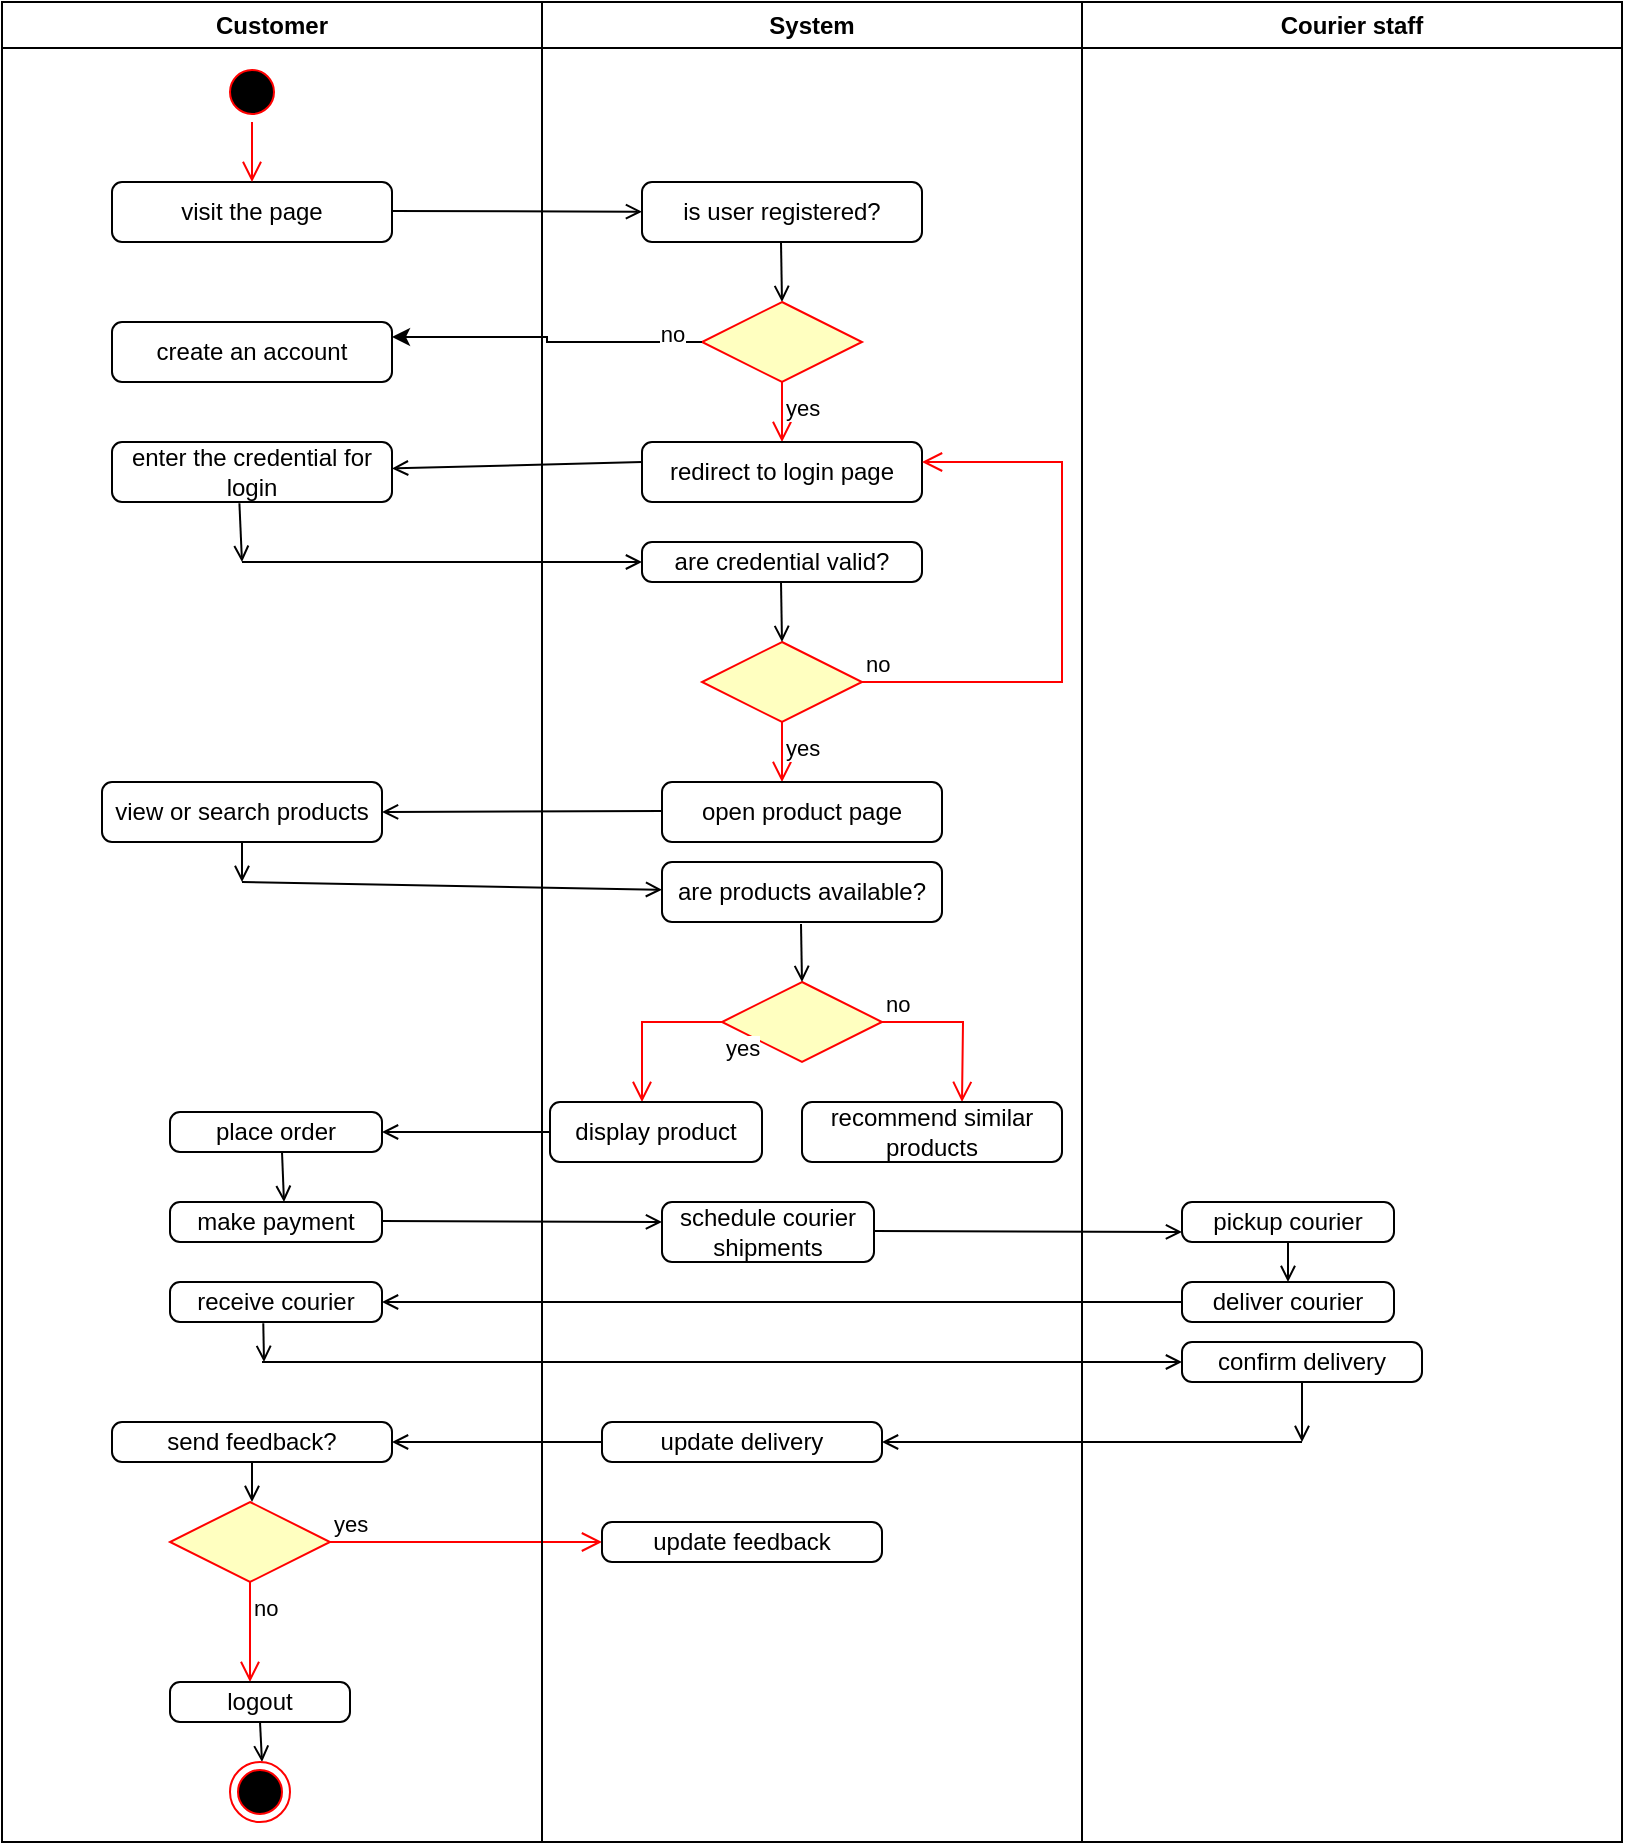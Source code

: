 <mxfile version="24.6.4" type="device">
  <diagram id="prtHgNgQTEPvFCAcTncT" name="Page-1">
    <mxGraphModel dx="1034" dy="446" grid="1" gridSize="10" guides="1" tooltips="1" connect="1" arrows="1" fold="1" page="1" pageScale="1" pageWidth="827" pageHeight="1169" math="0" shadow="0">
      <root>
        <mxCell id="0" />
        <mxCell id="1" parent="0" />
        <mxCell id="eGinvNUBDSv-c7p4_jXE-1" value="Customer" style="swimlane;whiteSpace=wrap;html=1;" vertex="1" parent="1">
          <mxGeometry y="10" width="270" height="920" as="geometry" />
        </mxCell>
        <mxCell id="eGinvNUBDSv-c7p4_jXE-6" value="" style="ellipse;html=1;shape=startState;fillColor=#000000;strokeColor=#ff0000;" vertex="1" parent="eGinvNUBDSv-c7p4_jXE-1">
          <mxGeometry x="110" y="30" width="30" height="30" as="geometry" />
        </mxCell>
        <mxCell id="eGinvNUBDSv-c7p4_jXE-9" value="visit the page" style="html=1;align=center;verticalAlign=middle;rounded=1;absoluteArcSize=1;arcSize=10;dashed=0;whiteSpace=wrap;" vertex="1" parent="eGinvNUBDSv-c7p4_jXE-1">
          <mxGeometry x="55" y="90" width="140" height="30" as="geometry" />
        </mxCell>
        <mxCell id="eGinvNUBDSv-c7p4_jXE-10" value="" style="endArrow=open;html=1;rounded=0;align=center;verticalAlign=top;endFill=0;labelBackgroundColor=none;" edge="1" parent="eGinvNUBDSv-c7p4_jXE-1" target="eGinvNUBDSv-c7p4_jXE-13">
          <mxGeometry relative="1" as="geometry">
            <mxPoint x="195" y="104.5" as="sourcePoint" />
            <mxPoint x="310" y="105" as="targetPoint" />
          </mxGeometry>
        </mxCell>
        <mxCell id="eGinvNUBDSv-c7p4_jXE-11" value="" style="resizable=0;html=1;align=left;verticalAlign=bottom;labelBackgroundColor=none;" connectable="0" vertex="1" parent="eGinvNUBDSv-c7p4_jXE-10">
          <mxGeometry x="-1" relative="1" as="geometry" />
        </mxCell>
        <mxCell id="eGinvNUBDSv-c7p4_jXE-12" value="" style="resizable=0;html=1;align=right;verticalAlign=bottom;labelBackgroundColor=none;" connectable="0" vertex="1" parent="eGinvNUBDSv-c7p4_jXE-10">
          <mxGeometry x="1" relative="1" as="geometry" />
        </mxCell>
        <mxCell id="eGinvNUBDSv-c7p4_jXE-23" value="create an account" style="html=1;align=center;verticalAlign=middle;rounded=1;absoluteArcSize=1;arcSize=10;dashed=0;whiteSpace=wrap;" vertex="1" parent="eGinvNUBDSv-c7p4_jXE-1">
          <mxGeometry x="55" y="160" width="140" height="30" as="geometry" />
        </mxCell>
        <mxCell id="eGinvNUBDSv-c7p4_jXE-27" value="enter the credential for login" style="html=1;align=center;verticalAlign=middle;rounded=1;absoluteArcSize=1;arcSize=10;dashed=0;whiteSpace=wrap;" vertex="1" parent="eGinvNUBDSv-c7p4_jXE-1">
          <mxGeometry x="55" y="220" width="140" height="30" as="geometry" />
        </mxCell>
        <mxCell id="eGinvNUBDSv-c7p4_jXE-28" value="" style="endArrow=open;html=1;rounded=0;align=center;verticalAlign=top;endFill=0;labelBackgroundColor=none;endSize=6;exitX=0.455;exitY=1.022;exitDx=0;exitDy=0;exitPerimeter=0;" edge="1" parent="eGinvNUBDSv-c7p4_jXE-1" source="eGinvNUBDSv-c7p4_jXE-27">
          <mxGeometry relative="1" as="geometry">
            <mxPoint x="55" y="290" as="sourcePoint" />
            <mxPoint x="120" y="280" as="targetPoint" />
          </mxGeometry>
        </mxCell>
        <mxCell id="eGinvNUBDSv-c7p4_jXE-30" value="" style="endArrow=open;html=1;rounded=0;align=center;verticalAlign=top;endFill=0;labelBackgroundColor=none;endSize=6;" edge="1" parent="eGinvNUBDSv-c7p4_jXE-1" target="eGinvNUBDSv-c7p4_jXE-32">
          <mxGeometry relative="1" as="geometry">
            <mxPoint x="120" y="280" as="sourcePoint" />
            <mxPoint x="320" y="280" as="targetPoint" />
          </mxGeometry>
        </mxCell>
        <mxCell id="eGinvNUBDSv-c7p4_jXE-41" value="view or search products" style="html=1;align=center;verticalAlign=middle;rounded=1;absoluteArcSize=1;arcSize=10;dashed=0;whiteSpace=wrap;" vertex="1" parent="eGinvNUBDSv-c7p4_jXE-1">
          <mxGeometry x="50" y="390" width="140" height="30" as="geometry" />
        </mxCell>
        <mxCell id="eGinvNUBDSv-c7p4_jXE-45" value="" style="endArrow=open;html=1;rounded=0;align=center;verticalAlign=top;endFill=0;labelBackgroundColor=none;endSize=6;" edge="1" parent="eGinvNUBDSv-c7p4_jXE-1">
          <mxGeometry relative="1" as="geometry">
            <mxPoint x="120" y="440" as="sourcePoint" />
            <mxPoint x="330" y="443.889" as="targetPoint" />
          </mxGeometry>
        </mxCell>
        <mxCell id="eGinvNUBDSv-c7p4_jXE-54" value="" style="endArrow=open;html=1;rounded=0;align=center;verticalAlign=top;endFill=0;labelBackgroundColor=none;endSize=6;exitX=0;exitY=0.5;exitDx=0;exitDy=0;" edge="1" parent="eGinvNUBDSv-c7p4_jXE-1" source="eGinvNUBDSv-c7p4_jXE-61">
          <mxGeometry relative="1" as="geometry">
            <mxPoint x="80" y="610" as="sourcePoint" />
            <mxPoint x="190" y="565" as="targetPoint" />
            <Array as="points" />
          </mxGeometry>
        </mxCell>
        <mxCell id="eGinvNUBDSv-c7p4_jXE-65" value="place order" style="html=1;align=center;verticalAlign=middle;rounded=1;absoluteArcSize=1;arcSize=10;dashed=0;whiteSpace=wrap;" vertex="1" parent="eGinvNUBDSv-c7p4_jXE-1">
          <mxGeometry x="84" y="555" width="106" height="20" as="geometry" />
        </mxCell>
        <mxCell id="eGinvNUBDSv-c7p4_jXE-56" value="" style="endArrow=open;html=1;rounded=0;align=center;verticalAlign=top;endFill=0;labelBackgroundColor=none;endSize=6;" edge="1" parent="eGinvNUBDSv-c7p4_jXE-1">
          <mxGeometry relative="1" as="geometry">
            <mxPoint x="140" y="575" as="sourcePoint" />
            <mxPoint x="141" y="600" as="targetPoint" />
          </mxGeometry>
        </mxCell>
        <mxCell id="eGinvNUBDSv-c7p4_jXE-68" value="make payment" style="html=1;align=center;verticalAlign=middle;rounded=1;absoluteArcSize=1;arcSize=10;dashed=0;whiteSpace=wrap;" vertex="1" parent="eGinvNUBDSv-c7p4_jXE-1">
          <mxGeometry x="84" y="600" width="106" height="20" as="geometry" />
        </mxCell>
        <mxCell id="eGinvNUBDSv-c7p4_jXE-67" value="" style="endArrow=open;html=1;rounded=0;align=center;verticalAlign=top;endFill=0;labelBackgroundColor=none;endSize=6;" edge="1" parent="eGinvNUBDSv-c7p4_jXE-1">
          <mxGeometry relative="1" as="geometry">
            <mxPoint x="190" y="609.5" as="sourcePoint" />
            <mxPoint x="330" y="610" as="targetPoint" />
          </mxGeometry>
        </mxCell>
        <mxCell id="eGinvNUBDSv-c7p4_jXE-76" value="receive courier" style="html=1;align=center;verticalAlign=middle;rounded=1;absoluteArcSize=1;arcSize=10;dashed=0;whiteSpace=wrap;" vertex="1" parent="eGinvNUBDSv-c7p4_jXE-1">
          <mxGeometry x="84" y="640" width="106" height="20" as="geometry" />
        </mxCell>
        <mxCell id="eGinvNUBDSv-c7p4_jXE-78" value="" style="endArrow=open;html=1;rounded=0;align=center;verticalAlign=top;endFill=0;labelBackgroundColor=none;endSize=6;exitX=0.44;exitY=1.033;exitDx=0;exitDy=0;exitPerimeter=0;" edge="1" parent="eGinvNUBDSv-c7p4_jXE-1" source="eGinvNUBDSv-c7p4_jXE-76">
          <mxGeometry relative="1" as="geometry">
            <mxPoint x="130" y="700" as="sourcePoint" />
            <mxPoint x="131" y="680" as="targetPoint" />
          </mxGeometry>
        </mxCell>
        <mxCell id="eGinvNUBDSv-c7p4_jXE-77" value="" style="endArrow=open;html=1;rounded=0;align=center;verticalAlign=top;endFill=0;labelBackgroundColor=none;endSize=6;" edge="1" parent="eGinvNUBDSv-c7p4_jXE-1">
          <mxGeometry relative="1" as="geometry">
            <mxPoint x="130" y="680" as="sourcePoint" />
            <mxPoint x="590" y="680" as="targetPoint" />
          </mxGeometry>
        </mxCell>
        <mxCell id="eGinvNUBDSv-c7p4_jXE-85" value="" style="endArrow=open;html=1;rounded=0;align=center;verticalAlign=top;endFill=0;labelBackgroundColor=none;endSize=6;" edge="1" parent="eGinvNUBDSv-c7p4_jXE-1" target="eGinvNUBDSv-c7p4_jXE-86">
          <mxGeometry relative="1" as="geometry">
            <mxPoint x="300" y="720" as="sourcePoint" />
            <mxPoint x="170" y="720" as="targetPoint" />
          </mxGeometry>
        </mxCell>
        <mxCell id="eGinvNUBDSv-c7p4_jXE-86" value="send feedback?" style="html=1;align=center;verticalAlign=middle;rounded=1;absoluteArcSize=1;arcSize=10;dashed=0;whiteSpace=wrap;" vertex="1" parent="eGinvNUBDSv-c7p4_jXE-1">
          <mxGeometry x="55" y="710" width="140" height="20" as="geometry" />
        </mxCell>
        <mxCell id="eGinvNUBDSv-c7p4_jXE-87" value="" style="endArrow=open;html=1;rounded=0;align=center;verticalAlign=top;endFill=0;labelBackgroundColor=none;endSize=6;exitX=0.5;exitY=1;exitDx=0;exitDy=0;" edge="1" parent="eGinvNUBDSv-c7p4_jXE-1" source="eGinvNUBDSv-c7p4_jXE-86">
          <mxGeometry relative="1" as="geometry">
            <mxPoint x="120" y="770" as="sourcePoint" />
            <mxPoint x="125" y="750" as="targetPoint" />
          </mxGeometry>
        </mxCell>
        <mxCell id="eGinvNUBDSv-c7p4_jXE-88" value="" style="rhombus;whiteSpace=wrap;html=1;fontColor=#000000;fillColor=#ffffc0;strokeColor=#ff0000;" vertex="1" parent="eGinvNUBDSv-c7p4_jXE-1">
          <mxGeometry x="84" y="750" width="80" height="40" as="geometry" />
        </mxCell>
        <mxCell id="eGinvNUBDSv-c7p4_jXE-89" value="yes" style="edgeStyle=orthogonalEdgeStyle;html=1;align=left;verticalAlign=bottom;endArrow=open;endSize=8;strokeColor=#ff0000;rounded=0;" edge="1" source="eGinvNUBDSv-c7p4_jXE-88" parent="eGinvNUBDSv-c7p4_jXE-1">
          <mxGeometry x="-1" relative="1" as="geometry">
            <mxPoint x="300" y="770" as="targetPoint" />
          </mxGeometry>
        </mxCell>
        <mxCell id="eGinvNUBDSv-c7p4_jXE-90" value="no" style="edgeStyle=orthogonalEdgeStyle;html=1;align=left;verticalAlign=top;endArrow=open;endSize=8;strokeColor=#ff0000;rounded=0;" edge="1" source="eGinvNUBDSv-c7p4_jXE-88" parent="eGinvNUBDSv-c7p4_jXE-1">
          <mxGeometry x="-1" relative="1" as="geometry">
            <mxPoint x="124" y="840" as="targetPoint" />
          </mxGeometry>
        </mxCell>
        <mxCell id="eGinvNUBDSv-c7p4_jXE-92" value="logout" style="html=1;align=center;verticalAlign=middle;rounded=1;absoluteArcSize=1;arcSize=10;dashed=0;whiteSpace=wrap;" vertex="1" parent="eGinvNUBDSv-c7p4_jXE-1">
          <mxGeometry x="84" y="840" width="90" height="20" as="geometry" />
        </mxCell>
        <mxCell id="eGinvNUBDSv-c7p4_jXE-52" value="" style="endArrow=open;html=1;rounded=0;align=center;verticalAlign=top;endFill=0;labelBackgroundColor=none;endSize=6;exitX=0.5;exitY=1;exitDx=0;exitDy=0;" edge="1" parent="eGinvNUBDSv-c7p4_jXE-1" source="eGinvNUBDSv-c7p4_jXE-92">
          <mxGeometry relative="1" as="geometry">
            <mxPoint x="150" y="890" as="sourcePoint" />
            <mxPoint x="130" y="880" as="targetPoint" />
          </mxGeometry>
        </mxCell>
        <mxCell id="eGinvNUBDSv-c7p4_jXE-93" value="" style="ellipse;html=1;shape=endState;fillColor=#000000;strokeColor=#ff0000;" vertex="1" parent="eGinvNUBDSv-c7p4_jXE-1">
          <mxGeometry x="114" y="880" width="30" height="30" as="geometry" />
        </mxCell>
        <mxCell id="eGinvNUBDSv-c7p4_jXE-2" value="System" style="swimlane;whiteSpace=wrap;html=1;" vertex="1" parent="1">
          <mxGeometry x="270" y="10" width="270" height="920" as="geometry" />
        </mxCell>
        <mxCell id="eGinvNUBDSv-c7p4_jXE-13" value="is user registered?" style="html=1;align=center;verticalAlign=middle;rounded=1;absoluteArcSize=1;arcSize=10;dashed=0;whiteSpace=wrap;" vertex="1" parent="eGinvNUBDSv-c7p4_jXE-2">
          <mxGeometry x="50" y="90" width="140" height="30" as="geometry" />
        </mxCell>
        <mxCell id="eGinvNUBDSv-c7p4_jXE-14" value="" style="endArrow=open;html=1;rounded=0;align=center;verticalAlign=top;endFill=0;labelBackgroundColor=none;" edge="1" parent="eGinvNUBDSv-c7p4_jXE-2">
          <mxGeometry x="-1" y="54" relative="1" as="geometry">
            <mxPoint x="119.5" y="120" as="sourcePoint" />
            <mxPoint x="120" y="150" as="targetPoint" />
            <mxPoint x="-4" y="-20" as="offset" />
          </mxGeometry>
        </mxCell>
        <mxCell id="eGinvNUBDSv-c7p4_jXE-15" value="" style="resizable=0;html=1;align=left;verticalAlign=bottom;labelBackgroundColor=none;" connectable="0" vertex="1" parent="eGinvNUBDSv-c7p4_jXE-14">
          <mxGeometry x="-1" relative="1" as="geometry" />
        </mxCell>
        <mxCell id="eGinvNUBDSv-c7p4_jXE-16" value="" style="resizable=0;html=1;align=right;verticalAlign=bottom;labelBackgroundColor=none;" connectable="0" vertex="1" parent="eGinvNUBDSv-c7p4_jXE-14">
          <mxGeometry x="1" relative="1" as="geometry" />
        </mxCell>
        <mxCell id="eGinvNUBDSv-c7p4_jXE-17" value="" style="rhombus;whiteSpace=wrap;html=1;fontColor=#000000;fillColor=#ffffc0;strokeColor=#ff0000;" vertex="1" parent="eGinvNUBDSv-c7p4_jXE-2">
          <mxGeometry x="80" y="150" width="80" height="40" as="geometry" />
        </mxCell>
        <mxCell id="eGinvNUBDSv-c7p4_jXE-19" value="yes" style="edgeStyle=orthogonalEdgeStyle;html=1;align=left;verticalAlign=top;endArrow=open;endSize=8;strokeColor=#ff0000;rounded=0;" edge="1" source="eGinvNUBDSv-c7p4_jXE-17" parent="eGinvNUBDSv-c7p4_jXE-2">
          <mxGeometry x="-1" relative="1" as="geometry">
            <mxPoint x="120" y="220" as="targetPoint" />
          </mxGeometry>
        </mxCell>
        <mxCell id="eGinvNUBDSv-c7p4_jXE-22" value="redirect to login page" style="html=1;align=center;verticalAlign=middle;rounded=1;absoluteArcSize=1;arcSize=10;dashed=0;whiteSpace=wrap;" vertex="1" parent="eGinvNUBDSv-c7p4_jXE-2">
          <mxGeometry x="50" y="220" width="140" height="30" as="geometry" />
        </mxCell>
        <mxCell id="eGinvNUBDSv-c7p4_jXE-24" value="" style="endArrow=open;html=1;rounded=0;align=center;verticalAlign=top;endFill=0;labelBackgroundColor=none;exitX=0.481;exitY=1.267;exitDx=0;exitDy=0;exitPerimeter=0;" edge="1" parent="eGinvNUBDSv-c7p4_jXE-2" target="eGinvNUBDSv-c7p4_jXE-27">
          <mxGeometry relative="1" as="geometry">
            <mxPoint x="50.0" y="230" as="sourcePoint" />
            <mxPoint x="-67.34" y="230" as="targetPoint" />
          </mxGeometry>
        </mxCell>
        <mxCell id="eGinvNUBDSv-c7p4_jXE-25" value="" style="resizable=0;html=1;align=left;verticalAlign=bottom;labelBackgroundColor=none;" connectable="0" vertex="1" parent="eGinvNUBDSv-c7p4_jXE-24">
          <mxGeometry x="-1" relative="1" as="geometry" />
        </mxCell>
        <mxCell id="eGinvNUBDSv-c7p4_jXE-26" value="" style="resizable=0;html=1;align=right;verticalAlign=bottom;labelBackgroundColor=none;" connectable="0" vertex="1" parent="eGinvNUBDSv-c7p4_jXE-24">
          <mxGeometry x="1" relative="1" as="geometry" />
        </mxCell>
        <mxCell id="eGinvNUBDSv-c7p4_jXE-32" value="are credential valid?" style="html=1;align=center;verticalAlign=middle;rounded=1;absoluteArcSize=1;arcSize=10;dashed=0;whiteSpace=wrap;" vertex="1" parent="eGinvNUBDSv-c7p4_jXE-2">
          <mxGeometry x="50" y="270" width="140" height="20" as="geometry" />
        </mxCell>
        <mxCell id="eGinvNUBDSv-c7p4_jXE-33" value="" style="rhombus;whiteSpace=wrap;html=1;fontColor=#000000;fillColor=#ffffc0;strokeColor=#ff0000;" vertex="1" parent="eGinvNUBDSv-c7p4_jXE-2">
          <mxGeometry x="80" y="320" width="80" height="40" as="geometry" />
        </mxCell>
        <mxCell id="eGinvNUBDSv-c7p4_jXE-34" value="no" style="edgeStyle=orthogonalEdgeStyle;html=1;align=left;verticalAlign=bottom;endArrow=open;endSize=8;strokeColor=#ff0000;rounded=0;entryX=1;entryY=0.5;entryDx=0;entryDy=0;exitX=1;exitY=0.5;exitDx=0;exitDy=0;" edge="1" source="eGinvNUBDSv-c7p4_jXE-33" parent="eGinvNUBDSv-c7p4_jXE-2">
          <mxGeometry x="-1" relative="1" as="geometry">
            <mxPoint x="190" y="230" as="targetPoint" />
            <mxPoint x="190" y="400" as="sourcePoint" />
            <Array as="points">
              <mxPoint x="260" y="340" />
              <mxPoint x="260" y="230" />
            </Array>
          </mxGeometry>
        </mxCell>
        <mxCell id="eGinvNUBDSv-c7p4_jXE-35" value="yes" style="edgeStyle=orthogonalEdgeStyle;html=1;align=left;verticalAlign=top;endArrow=open;endSize=8;strokeColor=#ff0000;rounded=0;" edge="1" source="eGinvNUBDSv-c7p4_jXE-33" parent="eGinvNUBDSv-c7p4_jXE-2">
          <mxGeometry x="-1" relative="1" as="geometry">
            <mxPoint x="120" y="390" as="targetPoint" />
          </mxGeometry>
        </mxCell>
        <mxCell id="eGinvNUBDSv-c7p4_jXE-36" value="" style="endArrow=open;html=1;rounded=0;align=center;verticalAlign=top;endFill=0;labelBackgroundColor=none;endSize=6;" edge="1" parent="eGinvNUBDSv-c7p4_jXE-2">
          <mxGeometry relative="1" as="geometry">
            <mxPoint x="119.5" y="290" as="sourcePoint" />
            <mxPoint x="120" y="320" as="targetPoint" />
          </mxGeometry>
        </mxCell>
        <mxCell id="eGinvNUBDSv-c7p4_jXE-38" value="open product page" style="html=1;align=center;verticalAlign=middle;rounded=1;absoluteArcSize=1;arcSize=10;dashed=0;whiteSpace=wrap;" vertex="1" parent="eGinvNUBDSv-c7p4_jXE-2">
          <mxGeometry x="60" y="390" width="140" height="30" as="geometry" />
        </mxCell>
        <mxCell id="eGinvNUBDSv-c7p4_jXE-39" value="" style="endArrow=open;html=1;rounded=0;align=center;verticalAlign=top;endFill=0;labelBackgroundColor=none;endSize=6;entryX=1;entryY=0.5;entryDx=0;entryDy=0;" edge="1" parent="eGinvNUBDSv-c7p4_jXE-2" target="eGinvNUBDSv-c7p4_jXE-41">
          <mxGeometry relative="1" as="geometry">
            <mxPoint x="60" y="404.5" as="sourcePoint" />
            <mxPoint x="-70" y="405" as="targetPoint" />
          </mxGeometry>
        </mxCell>
        <mxCell id="eGinvNUBDSv-c7p4_jXE-51" value="are products available?" style="html=1;align=center;verticalAlign=middle;rounded=1;absoluteArcSize=1;arcSize=10;dashed=0;whiteSpace=wrap;" vertex="1" parent="eGinvNUBDSv-c7p4_jXE-2">
          <mxGeometry x="60" y="430" width="140" height="30" as="geometry" />
        </mxCell>
        <mxCell id="eGinvNUBDSv-c7p4_jXE-58" value="" style="rhombus;whiteSpace=wrap;html=1;fontColor=#000000;fillColor=#ffffc0;strokeColor=#ff0000;" vertex="1" parent="eGinvNUBDSv-c7p4_jXE-2">
          <mxGeometry x="90" y="490" width="80" height="40" as="geometry" />
        </mxCell>
        <mxCell id="eGinvNUBDSv-c7p4_jXE-59" value="no" style="edgeStyle=orthogonalEdgeStyle;html=1;align=left;verticalAlign=bottom;endArrow=open;endSize=8;strokeColor=#ff0000;rounded=0;" edge="1" source="eGinvNUBDSv-c7p4_jXE-58" parent="eGinvNUBDSv-c7p4_jXE-2">
          <mxGeometry x="-1" relative="1" as="geometry">
            <mxPoint x="210" y="550" as="targetPoint" />
          </mxGeometry>
        </mxCell>
        <mxCell id="eGinvNUBDSv-c7p4_jXE-60" value="yes" style="edgeStyle=orthogonalEdgeStyle;html=1;align=left;verticalAlign=top;endArrow=open;endSize=8;strokeColor=#ff0000;rounded=0;" edge="1" parent="eGinvNUBDSv-c7p4_jXE-2">
          <mxGeometry x="-1" relative="1" as="geometry">
            <mxPoint x="50" y="550" as="targetPoint" />
            <mxPoint x="90" y="510" as="sourcePoint" />
            <Array as="points">
              <mxPoint x="50" y="510" />
            </Array>
          </mxGeometry>
        </mxCell>
        <mxCell id="eGinvNUBDSv-c7p4_jXE-55" value="" style="endArrow=open;html=1;rounded=0;align=center;verticalAlign=top;endFill=0;labelBackgroundColor=none;endSize=6;" edge="1" parent="eGinvNUBDSv-c7p4_jXE-2">
          <mxGeometry relative="1" as="geometry">
            <mxPoint x="129.5" y="461" as="sourcePoint" />
            <mxPoint x="130" y="490" as="targetPoint" />
          </mxGeometry>
        </mxCell>
        <mxCell id="eGinvNUBDSv-c7p4_jXE-61" value="display product" style="html=1;align=center;verticalAlign=middle;rounded=1;absoluteArcSize=1;arcSize=10;dashed=0;whiteSpace=wrap;" vertex="1" parent="eGinvNUBDSv-c7p4_jXE-2">
          <mxGeometry x="4" y="550" width="106" height="30" as="geometry" />
        </mxCell>
        <mxCell id="eGinvNUBDSv-c7p4_jXE-62" value="recommend similar products" style="html=1;align=center;verticalAlign=middle;rounded=1;absoluteArcSize=1;arcSize=10;dashed=0;whiteSpace=wrap;" vertex="1" parent="eGinvNUBDSv-c7p4_jXE-2">
          <mxGeometry x="130" y="550" width="130" height="30" as="geometry" />
        </mxCell>
        <mxCell id="eGinvNUBDSv-c7p4_jXE-69" value="schedule courier shipments" style="html=1;align=center;verticalAlign=middle;rounded=1;absoluteArcSize=1;arcSize=10;dashed=0;whiteSpace=wrap;" vertex="1" parent="eGinvNUBDSv-c7p4_jXE-2">
          <mxGeometry x="60" y="600" width="106" height="30" as="geometry" />
        </mxCell>
        <mxCell id="eGinvNUBDSv-c7p4_jXE-66" value="" style="endArrow=open;html=1;rounded=0;align=center;verticalAlign=top;endFill=0;labelBackgroundColor=none;endSize=6;" edge="1" parent="eGinvNUBDSv-c7p4_jXE-2">
          <mxGeometry relative="1" as="geometry">
            <mxPoint x="166" y="614.5" as="sourcePoint" />
            <mxPoint x="320" y="615" as="targetPoint" />
          </mxGeometry>
        </mxCell>
        <mxCell id="eGinvNUBDSv-c7p4_jXE-84" value="update delivery" style="html=1;align=center;verticalAlign=middle;rounded=1;absoluteArcSize=1;arcSize=10;dashed=0;whiteSpace=wrap;" vertex="1" parent="eGinvNUBDSv-c7p4_jXE-2">
          <mxGeometry x="30" y="710" width="140" height="20" as="geometry" />
        </mxCell>
        <mxCell id="eGinvNUBDSv-c7p4_jXE-91" value="update feedback" style="html=1;align=center;verticalAlign=middle;rounded=1;absoluteArcSize=1;arcSize=10;dashed=0;whiteSpace=wrap;" vertex="1" parent="eGinvNUBDSv-c7p4_jXE-2">
          <mxGeometry x="30" y="760" width="140" height="20" as="geometry" />
        </mxCell>
        <mxCell id="eGinvNUBDSv-c7p4_jXE-3" value="Courier staff" style="swimlane;whiteSpace=wrap;html=1;" vertex="1" parent="1">
          <mxGeometry x="540" y="10" width="270" height="920" as="geometry" />
        </mxCell>
        <mxCell id="eGinvNUBDSv-c7p4_jXE-70" value="pickup courier" style="html=1;align=center;verticalAlign=middle;rounded=1;absoluteArcSize=1;arcSize=10;dashed=0;whiteSpace=wrap;" vertex="1" parent="eGinvNUBDSv-c7p4_jXE-3">
          <mxGeometry x="50" y="600" width="106" height="20" as="geometry" />
        </mxCell>
        <mxCell id="eGinvNUBDSv-c7p4_jXE-72" value="" style="endArrow=open;html=1;rounded=0;align=center;verticalAlign=top;endFill=0;labelBackgroundColor=none;endSize=6;exitX=0.5;exitY=1;exitDx=0;exitDy=0;" edge="1" parent="eGinvNUBDSv-c7p4_jXE-3" source="eGinvNUBDSv-c7p4_jXE-70">
          <mxGeometry relative="1" as="geometry">
            <mxPoint x="90" y="670" as="sourcePoint" />
            <mxPoint x="103" y="640" as="targetPoint" />
          </mxGeometry>
        </mxCell>
        <mxCell id="eGinvNUBDSv-c7p4_jXE-74" value="deliver courier" style="html=1;align=center;verticalAlign=middle;rounded=1;absoluteArcSize=1;arcSize=10;dashed=0;whiteSpace=wrap;" vertex="1" parent="eGinvNUBDSv-c7p4_jXE-3">
          <mxGeometry x="50" y="640" width="106" height="20" as="geometry" />
        </mxCell>
        <mxCell id="eGinvNUBDSv-c7p4_jXE-71" value="" style="endArrow=open;html=1;rounded=0;align=center;verticalAlign=top;endFill=0;labelBackgroundColor=none;endSize=6;exitX=0;exitY=0.5;exitDx=0;exitDy=0;" edge="1" parent="eGinvNUBDSv-c7p4_jXE-3" source="eGinvNUBDSv-c7p4_jXE-74">
          <mxGeometry relative="1" as="geometry">
            <mxPoint x="60" y="710" as="sourcePoint" />
            <mxPoint x="-350" y="650" as="targetPoint" />
          </mxGeometry>
        </mxCell>
        <mxCell id="eGinvNUBDSv-c7p4_jXE-81" value="confirm delivery" style="html=1;align=center;verticalAlign=middle;rounded=1;absoluteArcSize=1;arcSize=10;dashed=0;whiteSpace=wrap;" vertex="1" parent="eGinvNUBDSv-c7p4_jXE-3">
          <mxGeometry x="50" y="670" width="120" height="20" as="geometry" />
        </mxCell>
        <mxCell id="eGinvNUBDSv-c7p4_jXE-83" value="" style="endArrow=open;html=1;rounded=0;align=center;verticalAlign=top;endFill=0;labelBackgroundColor=none;endSize=6;exitX=0.5;exitY=1;exitDx=0;exitDy=0;" edge="1" parent="eGinvNUBDSv-c7p4_jXE-3" source="eGinvNUBDSv-c7p4_jXE-81">
          <mxGeometry relative="1" as="geometry">
            <mxPoint x="120" y="730" as="sourcePoint" />
            <mxPoint x="110" y="720" as="targetPoint" />
          </mxGeometry>
        </mxCell>
        <mxCell id="eGinvNUBDSv-c7p4_jXE-82" value="" style="endArrow=open;html=1;rounded=0;align=center;verticalAlign=top;endFill=0;labelBackgroundColor=none;endSize=6;" edge="1" parent="eGinvNUBDSv-c7p4_jXE-3" target="eGinvNUBDSv-c7p4_jXE-84">
          <mxGeometry relative="1" as="geometry">
            <mxPoint x="110" y="720" as="sourcePoint" />
            <mxPoint x="-100" y="720" as="targetPoint" />
          </mxGeometry>
        </mxCell>
        <mxCell id="eGinvNUBDSv-c7p4_jXE-7" value="" style="edgeStyle=orthogonalEdgeStyle;html=1;verticalAlign=bottom;endArrow=open;endSize=8;strokeColor=#ff0000;rounded=0;" edge="1" source="eGinvNUBDSv-c7p4_jXE-6" parent="1">
          <mxGeometry relative="1" as="geometry">
            <mxPoint x="125" y="100" as="targetPoint" />
          </mxGeometry>
        </mxCell>
        <mxCell id="eGinvNUBDSv-c7p4_jXE-20" style="edgeStyle=orthogonalEdgeStyle;rounded=0;orthogonalLoop=1;jettySize=auto;html=1;entryX=1;entryY=0.25;entryDx=0;entryDy=0;" edge="1" parent="1" source="eGinvNUBDSv-c7p4_jXE-17" target="eGinvNUBDSv-c7p4_jXE-23">
          <mxGeometry relative="1" as="geometry">
            <mxPoint x="200" y="180" as="targetPoint" />
          </mxGeometry>
        </mxCell>
        <mxCell id="eGinvNUBDSv-c7p4_jXE-21" value="no" style="edgeLabel;html=1;align=center;verticalAlign=middle;resizable=0;points=[];" vertex="1" connectable="0" parent="eGinvNUBDSv-c7p4_jXE-20">
          <mxGeometry x="-0.801" y="-4" relative="1" as="geometry">
            <mxPoint as="offset" />
          </mxGeometry>
        </mxCell>
        <mxCell id="eGinvNUBDSv-c7p4_jXE-47" value="" style="endArrow=open;html=1;rounded=0;align=center;verticalAlign=top;endFill=0;labelBackgroundColor=none;endSize=6;exitX=0.5;exitY=1;exitDx=0;exitDy=0;" edge="1" parent="1" source="eGinvNUBDSv-c7p4_jXE-41">
          <mxGeometry relative="1" as="geometry">
            <mxPoint x="110" y="510" as="sourcePoint" />
            <mxPoint x="120" y="450" as="targetPoint" />
          </mxGeometry>
        </mxCell>
      </root>
    </mxGraphModel>
  </diagram>
</mxfile>
